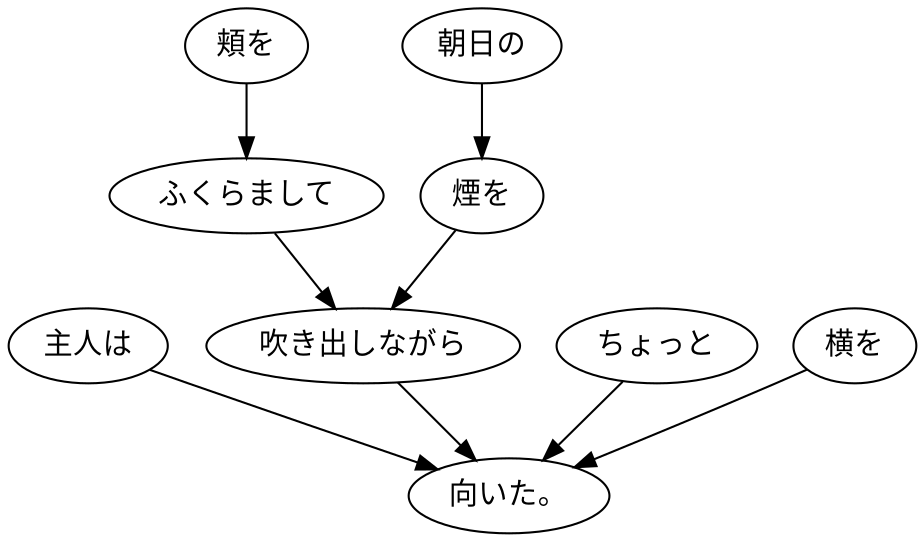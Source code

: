 digraph graph7263 {
	node0 [label="主人は"];
	node1 [label="頬を"];
	node2 [label="ふくらまして"];
	node3 [label="朝日の"];
	node4 [label="煙を"];
	node5 [label="吹き出しながら"];
	node6 [label="ちょっと"];
	node7 [label="横を"];
	node8 [label="向いた。"];
	node0 -> node8;
	node1 -> node2;
	node2 -> node5;
	node3 -> node4;
	node4 -> node5;
	node5 -> node8;
	node6 -> node8;
	node7 -> node8;
}
